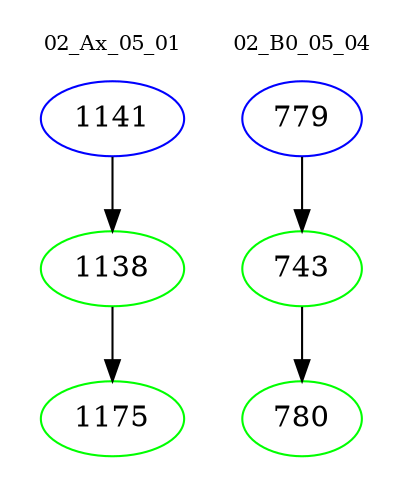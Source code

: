 digraph{
subgraph cluster_0 {
color = white
label = "02_Ax_05_01";
fontsize=10;
T0_1141 [label="1141", color="blue"]
T0_1141 -> T0_1138 [color="black"]
T0_1138 [label="1138", color="green"]
T0_1138 -> T0_1175 [color="black"]
T0_1175 [label="1175", color="green"]
}
subgraph cluster_1 {
color = white
label = "02_B0_05_04";
fontsize=10;
T1_779 [label="779", color="blue"]
T1_779 -> T1_743 [color="black"]
T1_743 [label="743", color="green"]
T1_743 -> T1_780 [color="black"]
T1_780 [label="780", color="green"]
}
}
